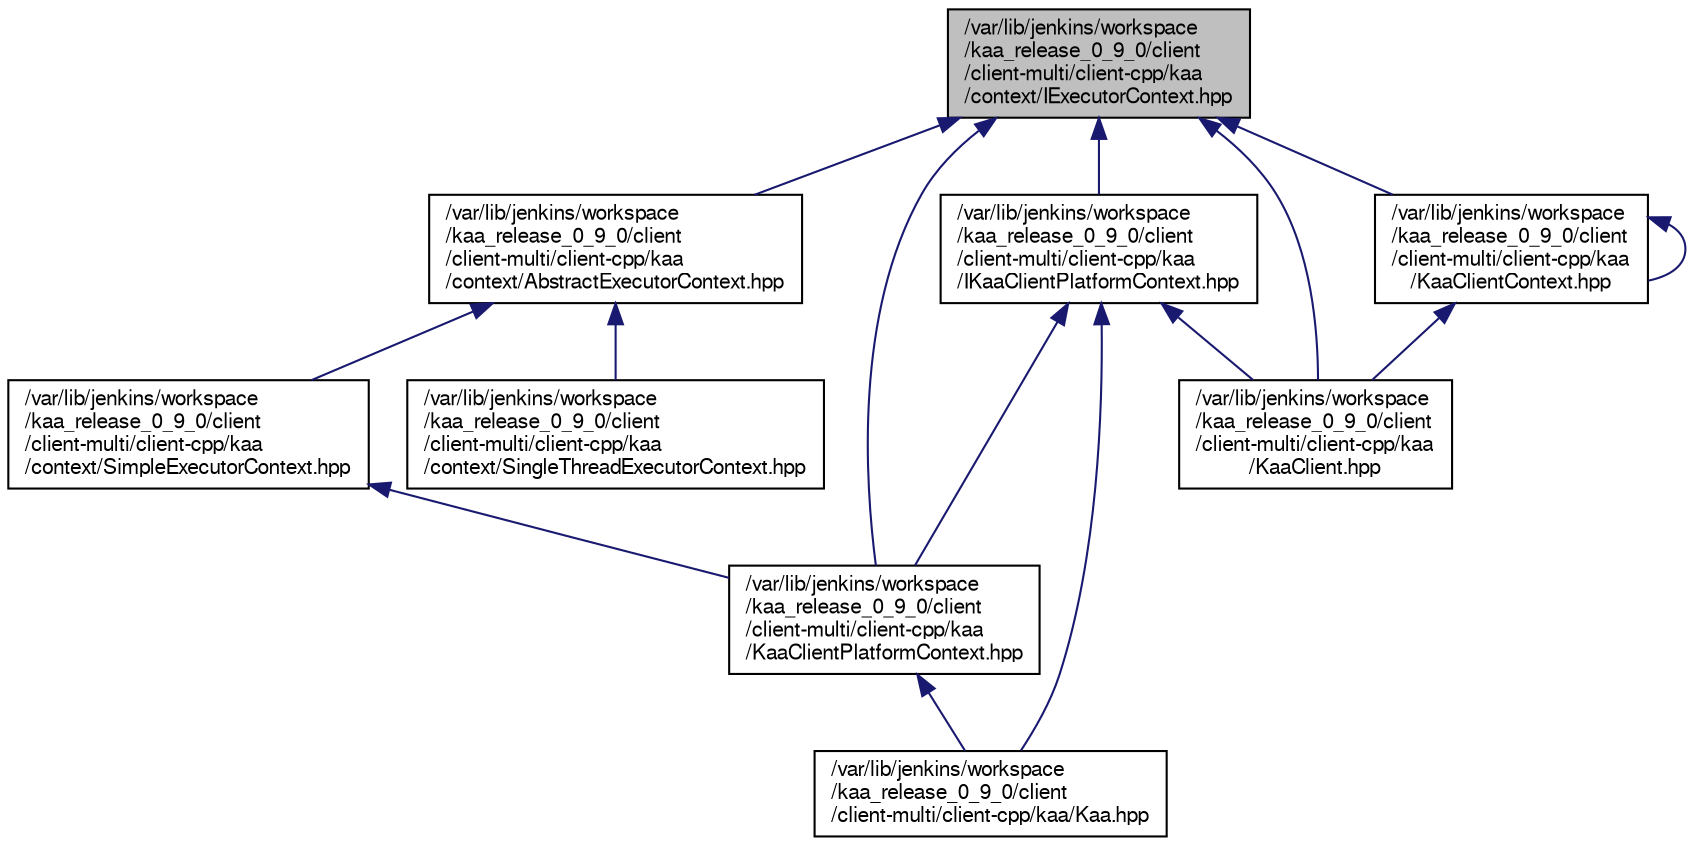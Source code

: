 digraph "/var/lib/jenkins/workspace/kaa_release_0_9_0/client/client-multi/client-cpp/kaa/context/IExecutorContext.hpp"
{
  bgcolor="transparent";
  edge [fontname="FreeSans",fontsize="10",labelfontname="FreeSans",labelfontsize="10"];
  node [fontname="FreeSans",fontsize="10",shape=record];
  Node1 [label="/var/lib/jenkins/workspace\l/kaa_release_0_9_0/client\l/client-multi/client-cpp/kaa\l/context/IExecutorContext.hpp",height=0.2,width=0.4,color="black", fillcolor="grey75", style="filled" fontcolor="black"];
  Node1 -> Node2 [dir="back",color="midnightblue",fontsize="10",style="solid",fontname="FreeSans"];
  Node2 [label="/var/lib/jenkins/workspace\l/kaa_release_0_9_0/client\l/client-multi/client-cpp/kaa\l/context/AbstractExecutorContext.hpp",height=0.2,width=0.4,color="black",URL="$AbstractExecutorContext_8hpp.html"];
  Node2 -> Node3 [dir="back",color="midnightblue",fontsize="10",style="solid",fontname="FreeSans"];
  Node3 [label="/var/lib/jenkins/workspace\l/kaa_release_0_9_0/client\l/client-multi/client-cpp/kaa\l/context/SimpleExecutorContext.hpp",height=0.2,width=0.4,color="black",URL="$SimpleExecutorContext_8hpp.html"];
  Node3 -> Node4 [dir="back",color="midnightblue",fontsize="10",style="solid",fontname="FreeSans"];
  Node4 [label="/var/lib/jenkins/workspace\l/kaa_release_0_9_0/client\l/client-multi/client-cpp/kaa\l/KaaClientPlatformContext.hpp",height=0.2,width=0.4,color="black",URL="$KaaClientPlatformContext_8hpp.html"];
  Node4 -> Node5 [dir="back",color="midnightblue",fontsize="10",style="solid",fontname="FreeSans"];
  Node5 [label="/var/lib/jenkins/workspace\l/kaa_release_0_9_0/client\l/client-multi/client-cpp/kaa/Kaa.hpp",height=0.2,width=0.4,color="black",URL="$Kaa_8hpp.html"];
  Node2 -> Node6 [dir="back",color="midnightblue",fontsize="10",style="solid",fontname="FreeSans"];
  Node6 [label="/var/lib/jenkins/workspace\l/kaa_release_0_9_0/client\l/client-multi/client-cpp/kaa\l/context/SingleThreadExecutorContext.hpp",height=0.2,width=0.4,color="black",URL="$SingleThreadExecutorContext_8hpp.html"];
  Node1 -> Node7 [dir="back",color="midnightblue",fontsize="10",style="solid",fontname="FreeSans"];
  Node7 [label="/var/lib/jenkins/workspace\l/kaa_release_0_9_0/client\l/client-multi/client-cpp/kaa\l/IKaaClientPlatformContext.hpp",height=0.2,width=0.4,color="black",URL="$IKaaClientPlatformContext_8hpp.html"];
  Node7 -> Node5 [dir="back",color="midnightblue",fontsize="10",style="solid",fontname="FreeSans"];
  Node7 -> Node4 [dir="back",color="midnightblue",fontsize="10",style="solid",fontname="FreeSans"];
  Node7 -> Node8 [dir="back",color="midnightblue",fontsize="10",style="solid",fontname="FreeSans"];
  Node8 [label="/var/lib/jenkins/workspace\l/kaa_release_0_9_0/client\l/client-multi/client-cpp/kaa\l/KaaClient.hpp",height=0.2,width=0.4,color="black",URL="$KaaClient_8hpp.html"];
  Node1 -> Node4 [dir="back",color="midnightblue",fontsize="10",style="solid",fontname="FreeSans"];
  Node1 -> Node8 [dir="back",color="midnightblue",fontsize="10",style="solid",fontname="FreeSans"];
  Node1 -> Node9 [dir="back",color="midnightblue",fontsize="10",style="solid",fontname="FreeSans"];
  Node9 [label="/var/lib/jenkins/workspace\l/kaa_release_0_9_0/client\l/client-multi/client-cpp/kaa\l/KaaClientContext.hpp",height=0.2,width=0.4,color="black",URL="$KaaClientContext_8hpp.html"];
  Node9 -> Node8 [dir="back",color="midnightblue",fontsize="10",style="solid",fontname="FreeSans"];
  Node9 -> Node9 [dir="back",color="midnightblue",fontsize="10",style="solid",fontname="FreeSans"];
}
